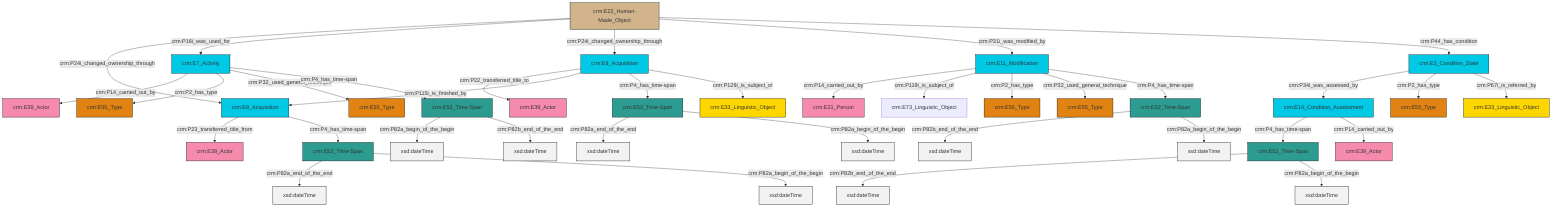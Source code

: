 graph TD
classDef Literal fill:#f2f2f2,stroke:#000000;
classDef CRM_Entity fill:#FFFFFF,stroke:#000000;
classDef Temporal_Entity fill:#00C9E6, stroke:#000000;
classDef Type fill:#E18312, stroke:#000000;
classDef Time-Span fill:#2C9C91, stroke:#000000;
classDef Appellation fill:#FFEB7F, stroke:#000000;
classDef Place fill:#008836, stroke:#000000;
classDef Persistent_Item fill:#B266B2, stroke:#000000;
classDef Conceptual_Object fill:#FFD700, stroke:#000000;
classDef Physical_Thing fill:#D2B48C, stroke:#000000;
classDef Actor fill:#f58aad, stroke:#000000;
classDef PC_Classes fill:#4ce600, stroke:#000000;
classDef Multi fill:#cccccc,stroke:#000000;

0["crm:E22_Human-Made_Object"]:::Physical_Thing -->|crm:P24i_changed_ownership_through| 1["crm:E8_Acquisition"]:::Temporal_Entity
6["crm:E3_Condition_State"]:::Temporal_Entity -->|crm:P34i_was_assessed_by| 8["crm:E14_Condition_Assessment"]:::Temporal_Entity
9["crm:E52_Time-Span"]:::Time-Span -->|crm:P82b_end_of_the_end| 10[xsd:dateTime]:::Literal
0["crm:E22_Human-Made_Object"]:::Physical_Thing -->|crm:P16i_was_used_for| 11["crm:E7_Activity"]:::Temporal_Entity
19["crm:E11_Modification"]:::Temporal_Entity -->|crm:P14_carried_out_by| 21["crm:E21_Person"]:::Actor
23["crm:E8_Acquisition"]:::Temporal_Entity -->|crm:P22_transferred_title_to| 24["crm:E39_Actor"]:::Actor
8["crm:E14_Condition_Assessment"]:::Temporal_Entity -->|crm:P4_has_time-span| 25["crm:E52_Time-Span"]:::Time-Span
9["crm:E52_Time-Span"]:::Time-Span -->|crm:P82a_begin_of_the_begin| 26[xsd:dateTime]:::Literal
25["crm:E52_Time-Span"]:::Time-Span -->|crm:P82b_end_of_the_end| 27[xsd:dateTime]:::Literal
6["crm:E3_Condition_State"]:::Temporal_Entity -->|crm:P2_has_type| 28["crm:E55_Type"]:::Type
0["crm:E22_Human-Made_Object"]:::Physical_Thing -->|crm:P24i_changed_ownership_through| 23["crm:E8_Acquisition"]:::Temporal_Entity
0["crm:E22_Human-Made_Object"]:::Physical_Thing -->|crm:P31i_was_modified_by| 19["crm:E11_Modification"]:::Temporal_Entity
8["crm:E14_Condition_Assessment"]:::Temporal_Entity -->|crm:P14_carried_out_by| 29["crm:E39_Actor"]:::Actor
23["crm:E8_Acquisition"]:::Temporal_Entity -->|crm:P115i_is_finished_by| 1["crm:E8_Acquisition"]:::Temporal_Entity
12["crm:E52_Time-Span"]:::Time-Span -->|crm:P82a_end_of_the_end| 30[xsd:dateTime]:::Literal
14["crm:E52_Time-Span"]:::Time-Span -->|crm:P82a_end_of_the_end| 31[xsd:dateTime]:::Literal
33["crm:E52_Time-Span"]:::Time-Span -->|crm:P82a_begin_of_the_begin| 35[xsd:dateTime]:::Literal
19["crm:E11_Modification"]:::Temporal_Entity -->|crm:P119i_is_subject_of| 37["crm:E73_Linguistic_Object"]:::Default
19["crm:E11_Modification"]:::Temporal_Entity -->|crm:P2_has_type| 38["crm:E55_Type"]:::Type
14["crm:E52_Time-Span"]:::Time-Span -->|crm:P82a_begin_of_the_begin| 41[xsd:dateTime]:::Literal
6["crm:E3_Condition_State"]:::Temporal_Entity -->|crm:P67i_is_referred_by| 4["crm:E33_Linguistic_Object"]:::Conceptual_Object
11["crm:E7_Activity"]:::Temporal_Entity -->|crm:P14_carried_out_by| 45["crm:E39_Actor"]:::Actor
11["crm:E7_Activity"]:::Temporal_Entity -->|crm:P2_has_type| 46["crm:E55_Type"]:::Type
11["crm:E7_Activity"]:::Temporal_Entity -->|crm:P32_used_general_technique| 16["crm:E55_Type"]:::Type
12["crm:E52_Time-Span"]:::Time-Span -->|crm:P82a_begin_of_the_begin| 47[xsd:dateTime]:::Literal
23["crm:E8_Acquisition"]:::Temporal_Entity -->|crm:P4_has_time-span| 12["crm:E52_Time-Span"]:::Time-Span
25["crm:E52_Time-Span"]:::Time-Span -->|crm:P82a_begin_of_the_begin| 48[xsd:dateTime]:::Literal
33["crm:E52_Time-Span"]:::Time-Span -->|crm:P82b_end_of_the_end| 50[xsd:dateTime]:::Literal
23["crm:E8_Acquisition"]:::Temporal_Entity -->|crm:P129i_is_subject_of| 43["crm:E33_Linguistic_Object"]:::Conceptual_Object
1["crm:E8_Acquisition"]:::Temporal_Entity -->|crm:P23_transferred_title_from| 2["crm:E39_Actor"]:::Actor
19["crm:E11_Modification"]:::Temporal_Entity -->|crm:P32_used_general_technique| 52["crm:E55_Type"]:::Type
1["crm:E8_Acquisition"]:::Temporal_Entity -->|crm:P4_has_time-span| 14["crm:E52_Time-Span"]:::Time-Span
19["crm:E11_Modification"]:::Temporal_Entity -->|crm:P4_has_time-span| 9["crm:E52_Time-Span"]:::Time-Span
0["crm:E22_Human-Made_Object"]:::Physical_Thing -->|crm:P44_has_condition| 6["crm:E3_Condition_State"]:::Temporal_Entity
11["crm:E7_Activity"]:::Temporal_Entity -->|crm:P4_has_time-span| 33["crm:E52_Time-Span"]:::Time-Span